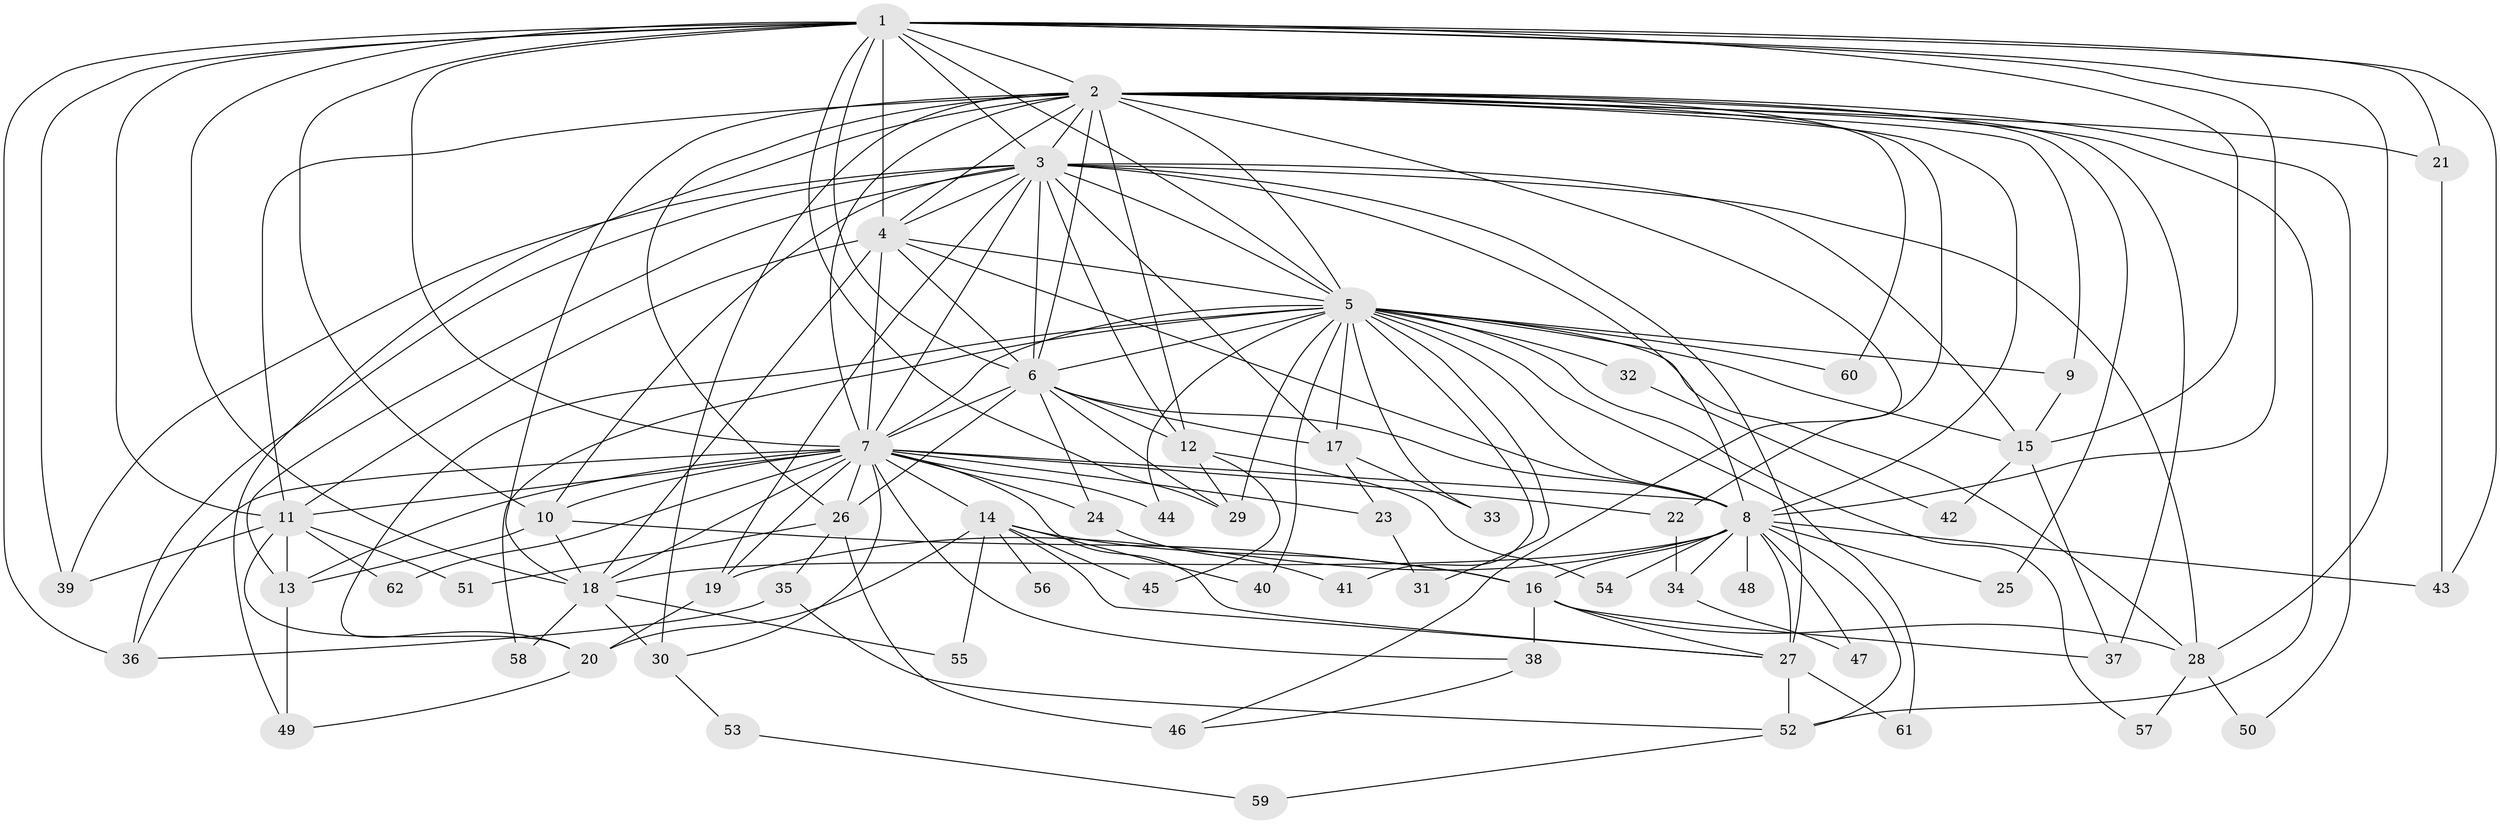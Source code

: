 // original degree distribution, {16: 0.008064516129032258, 19: 0.008064516129032258, 26: 0.016129032258064516, 20: 0.016129032258064516, 27: 0.008064516129032258, 18: 0.008064516129032258, 25: 0.008064516129032258, 15: 0.008064516129032258, 3: 0.25, 6: 0.03225806451612903, 10: 0.008064516129032258, 7: 0.016129032258064516, 4: 0.08064516129032258, 5: 0.056451612903225805, 2: 0.47580645161290325}
// Generated by graph-tools (version 1.1) at 2025/35/03/09/25 02:35:03]
// undirected, 62 vertices, 165 edges
graph export_dot {
graph [start="1"]
  node [color=gray90,style=filled];
  1;
  2;
  3;
  4;
  5;
  6;
  7;
  8;
  9;
  10;
  11;
  12;
  13;
  14;
  15;
  16;
  17;
  18;
  19;
  20;
  21;
  22;
  23;
  24;
  25;
  26;
  27;
  28;
  29;
  30;
  31;
  32;
  33;
  34;
  35;
  36;
  37;
  38;
  39;
  40;
  41;
  42;
  43;
  44;
  45;
  46;
  47;
  48;
  49;
  50;
  51;
  52;
  53;
  54;
  55;
  56;
  57;
  58;
  59;
  60;
  61;
  62;
  1 -- 2 [weight=2.0];
  1 -- 3 [weight=2.0];
  1 -- 4 [weight=2.0];
  1 -- 5 [weight=3.0];
  1 -- 6 [weight=2.0];
  1 -- 7 [weight=4.0];
  1 -- 8 [weight=2.0];
  1 -- 10 [weight=1.0];
  1 -- 11 [weight=1.0];
  1 -- 15 [weight=1.0];
  1 -- 18 [weight=1.0];
  1 -- 21 [weight=1.0];
  1 -- 28 [weight=1.0];
  1 -- 29 [weight=1.0];
  1 -- 36 [weight=1.0];
  1 -- 39 [weight=1.0];
  1 -- 43 [weight=1.0];
  2 -- 3 [weight=1.0];
  2 -- 4 [weight=9.0];
  2 -- 5 [weight=2.0];
  2 -- 6 [weight=1.0];
  2 -- 7 [weight=4.0];
  2 -- 8 [weight=3.0];
  2 -- 9 [weight=1.0];
  2 -- 11 [weight=2.0];
  2 -- 12 [weight=1.0];
  2 -- 18 [weight=2.0];
  2 -- 21 [weight=1.0];
  2 -- 22 [weight=1.0];
  2 -- 25 [weight=1.0];
  2 -- 26 [weight=1.0];
  2 -- 30 [weight=2.0];
  2 -- 37 [weight=1.0];
  2 -- 46 [weight=1.0];
  2 -- 49 [weight=1.0];
  2 -- 50 [weight=1.0];
  2 -- 52 [weight=1.0];
  2 -- 60 [weight=1.0];
  3 -- 4 [weight=1.0];
  3 -- 5 [weight=1.0];
  3 -- 6 [weight=2.0];
  3 -- 7 [weight=3.0];
  3 -- 8 [weight=1.0];
  3 -- 10 [weight=1.0];
  3 -- 12 [weight=2.0];
  3 -- 13 [weight=1.0];
  3 -- 15 [weight=1.0];
  3 -- 17 [weight=1.0];
  3 -- 19 [weight=1.0];
  3 -- 27 [weight=5.0];
  3 -- 28 [weight=1.0];
  3 -- 36 [weight=1.0];
  3 -- 39 [weight=1.0];
  4 -- 5 [weight=1.0];
  4 -- 6 [weight=1.0];
  4 -- 7 [weight=3.0];
  4 -- 8 [weight=1.0];
  4 -- 11 [weight=1.0];
  4 -- 18 [weight=1.0];
  5 -- 6 [weight=1.0];
  5 -- 7 [weight=2.0];
  5 -- 8 [weight=1.0];
  5 -- 9 [weight=1.0];
  5 -- 15 [weight=1.0];
  5 -- 17 [weight=1.0];
  5 -- 20 [weight=1.0];
  5 -- 28 [weight=1.0];
  5 -- 29 [weight=1.0];
  5 -- 31 [weight=1.0];
  5 -- 32 [weight=1.0];
  5 -- 33 [weight=1.0];
  5 -- 40 [weight=1.0];
  5 -- 41 [weight=1.0];
  5 -- 44 [weight=1.0];
  5 -- 57 [weight=1.0];
  5 -- 58 [weight=1.0];
  5 -- 60 [weight=1.0];
  5 -- 61 [weight=1.0];
  6 -- 7 [weight=2.0];
  6 -- 8 [weight=2.0];
  6 -- 12 [weight=4.0];
  6 -- 17 [weight=1.0];
  6 -- 24 [weight=1.0];
  6 -- 26 [weight=2.0];
  6 -- 29 [weight=1.0];
  7 -- 8 [weight=2.0];
  7 -- 10 [weight=1.0];
  7 -- 11 [weight=1.0];
  7 -- 13 [weight=1.0];
  7 -- 14 [weight=2.0];
  7 -- 18 [weight=1.0];
  7 -- 19 [weight=1.0];
  7 -- 22 [weight=1.0];
  7 -- 23 [weight=1.0];
  7 -- 24 [weight=2.0];
  7 -- 26 [weight=2.0];
  7 -- 27 [weight=1.0];
  7 -- 30 [weight=1.0];
  7 -- 36 [weight=1.0];
  7 -- 38 [weight=1.0];
  7 -- 44 [weight=1.0];
  7 -- 62 [weight=1.0];
  8 -- 16 [weight=3.0];
  8 -- 18 [weight=1.0];
  8 -- 19 [weight=1.0];
  8 -- 25 [weight=2.0];
  8 -- 27 [weight=1.0];
  8 -- 34 [weight=1.0];
  8 -- 43 [weight=1.0];
  8 -- 47 [weight=1.0];
  8 -- 48 [weight=1.0];
  8 -- 52 [weight=1.0];
  8 -- 54 [weight=1.0];
  9 -- 15 [weight=1.0];
  10 -- 13 [weight=1.0];
  10 -- 16 [weight=1.0];
  10 -- 18 [weight=1.0];
  11 -- 13 [weight=1.0];
  11 -- 20 [weight=1.0];
  11 -- 39 [weight=1.0];
  11 -- 51 [weight=1.0];
  11 -- 62 [weight=1.0];
  12 -- 29 [weight=1.0];
  12 -- 45 [weight=1.0];
  12 -- 54 [weight=1.0];
  13 -- 49 [weight=1.0];
  14 -- 16 [weight=1.0];
  14 -- 20 [weight=1.0];
  14 -- 27 [weight=1.0];
  14 -- 40 [weight=1.0];
  14 -- 45 [weight=1.0];
  14 -- 55 [weight=1.0];
  14 -- 56 [weight=1.0];
  15 -- 37 [weight=1.0];
  15 -- 42 [weight=1.0];
  16 -- 27 [weight=1.0];
  16 -- 28 [weight=1.0];
  16 -- 37 [weight=1.0];
  16 -- 38 [weight=1.0];
  17 -- 23 [weight=1.0];
  17 -- 33 [weight=1.0];
  18 -- 30 [weight=1.0];
  18 -- 55 [weight=1.0];
  18 -- 58 [weight=1.0];
  19 -- 20 [weight=1.0];
  20 -- 49 [weight=1.0];
  21 -- 43 [weight=1.0];
  22 -- 34 [weight=1.0];
  23 -- 31 [weight=1.0];
  24 -- 41 [weight=1.0];
  26 -- 35 [weight=2.0];
  26 -- 46 [weight=2.0];
  26 -- 51 [weight=1.0];
  27 -- 52 [weight=1.0];
  27 -- 61 [weight=1.0];
  28 -- 50 [weight=1.0];
  28 -- 57 [weight=1.0];
  30 -- 53 [weight=1.0];
  32 -- 42 [weight=1.0];
  34 -- 47 [weight=1.0];
  35 -- 36 [weight=1.0];
  35 -- 52 [weight=1.0];
  38 -- 46 [weight=1.0];
  52 -- 59 [weight=1.0];
  53 -- 59 [weight=1.0];
}
